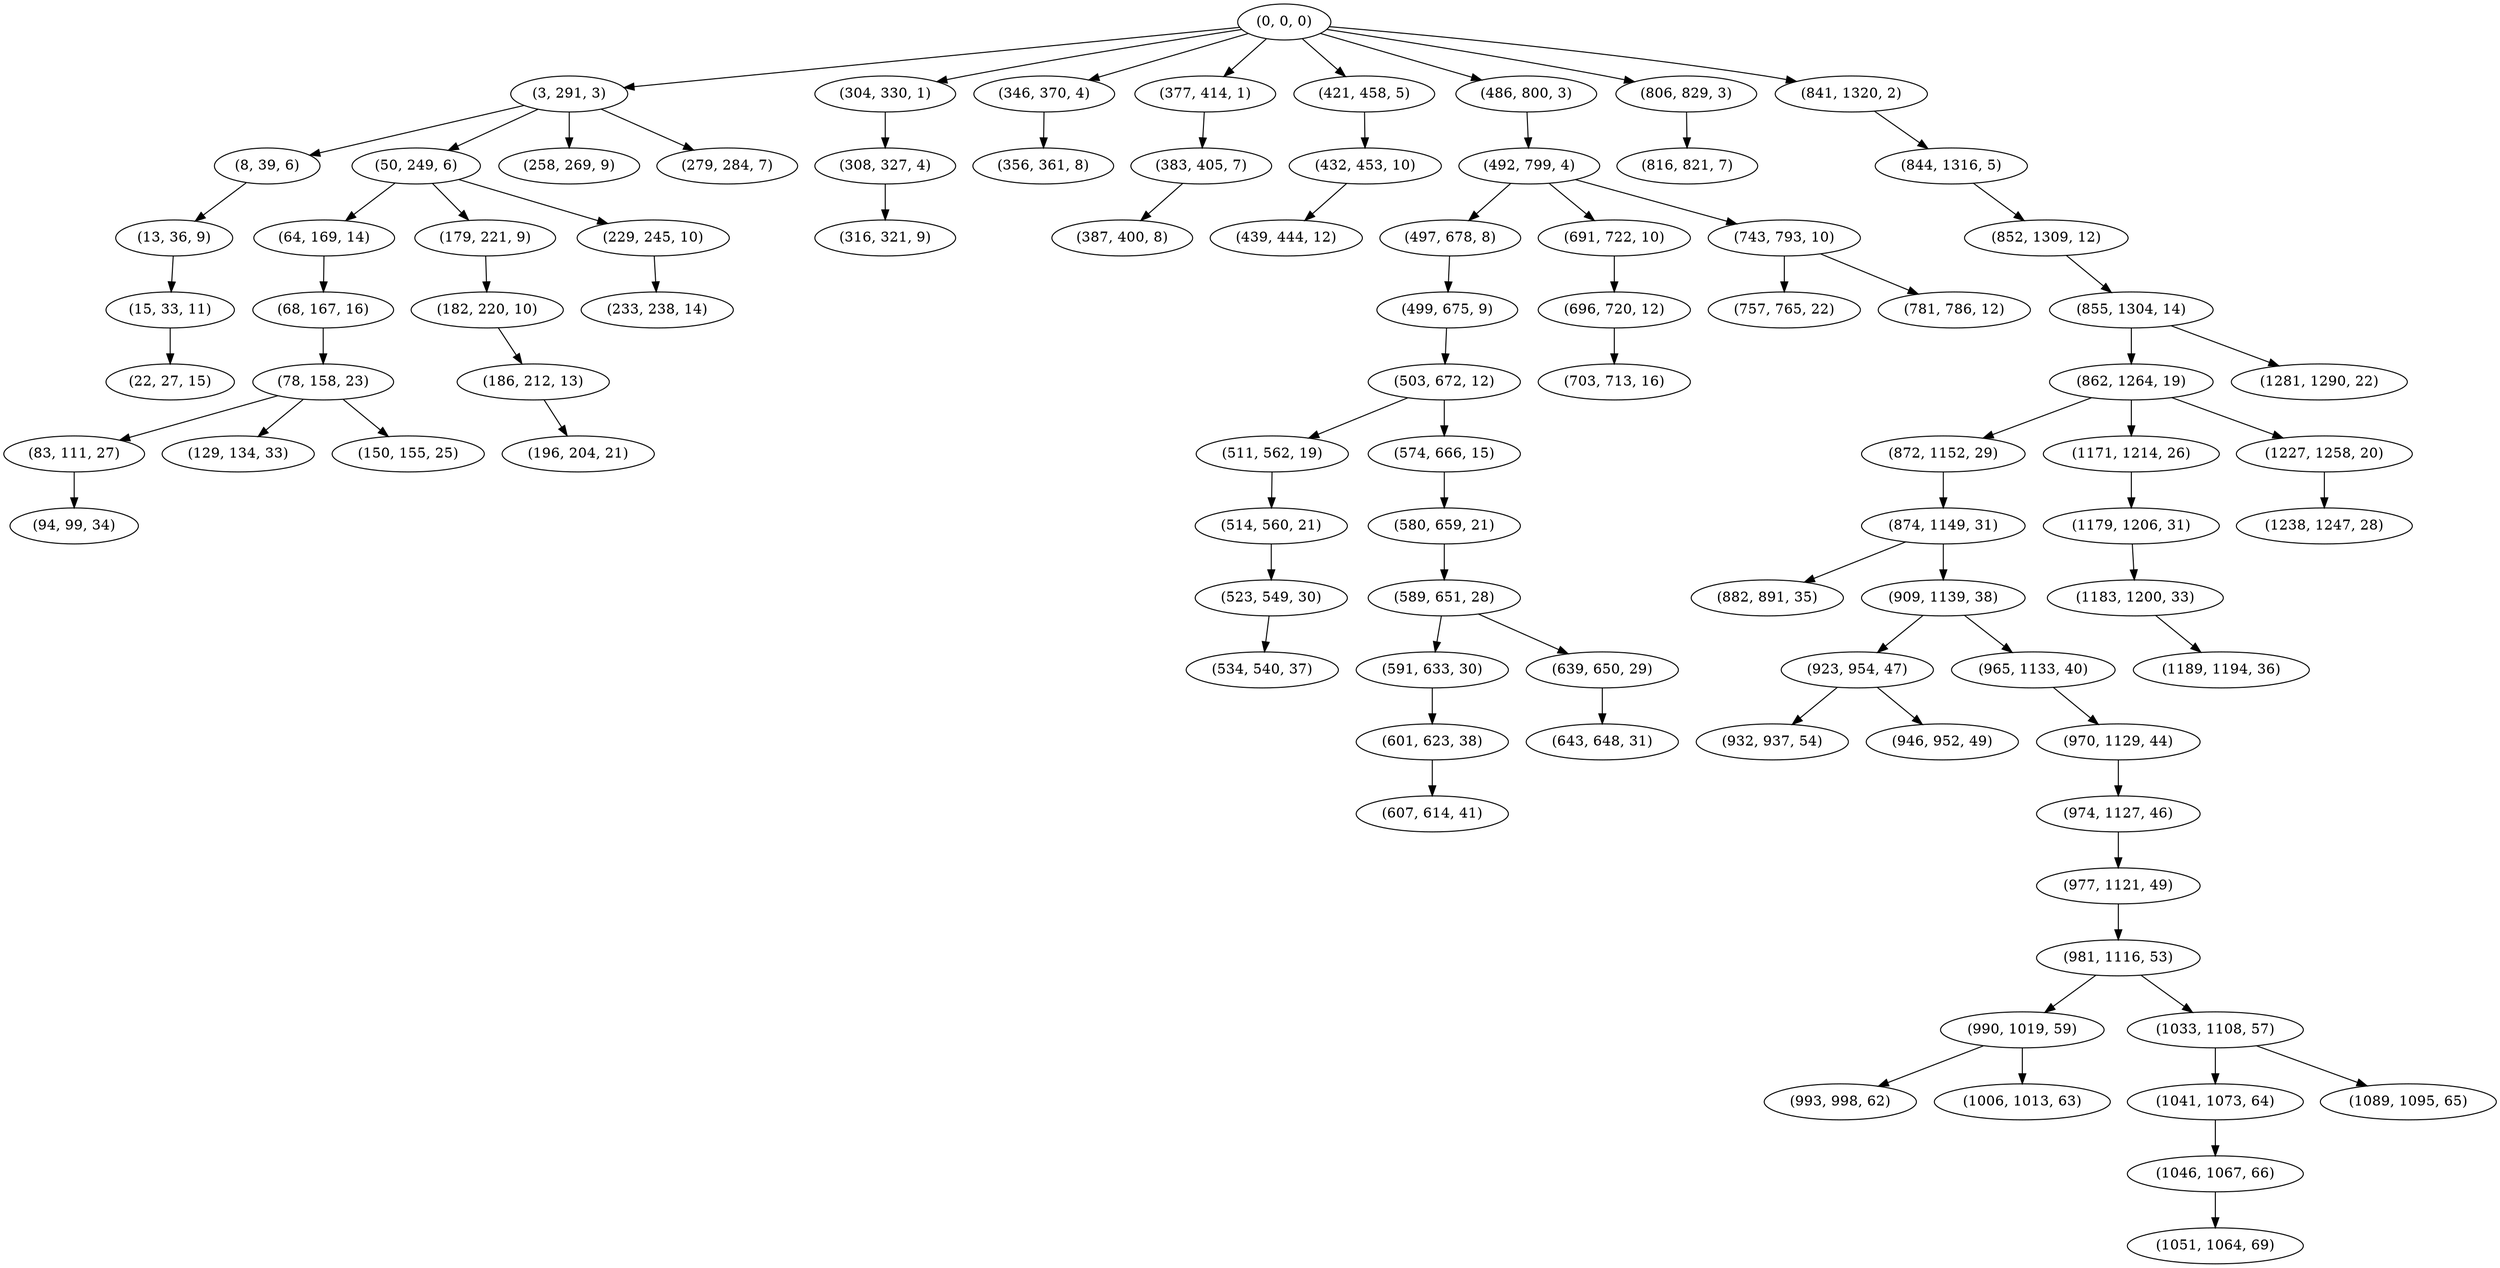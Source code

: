 digraph tree {
    "(0, 0, 0)";
    "(3, 291, 3)";
    "(8, 39, 6)";
    "(13, 36, 9)";
    "(15, 33, 11)";
    "(22, 27, 15)";
    "(50, 249, 6)";
    "(64, 169, 14)";
    "(68, 167, 16)";
    "(78, 158, 23)";
    "(83, 111, 27)";
    "(94, 99, 34)";
    "(129, 134, 33)";
    "(150, 155, 25)";
    "(179, 221, 9)";
    "(182, 220, 10)";
    "(186, 212, 13)";
    "(196, 204, 21)";
    "(229, 245, 10)";
    "(233, 238, 14)";
    "(258, 269, 9)";
    "(279, 284, 7)";
    "(304, 330, 1)";
    "(308, 327, 4)";
    "(316, 321, 9)";
    "(346, 370, 4)";
    "(356, 361, 8)";
    "(377, 414, 1)";
    "(383, 405, 7)";
    "(387, 400, 8)";
    "(421, 458, 5)";
    "(432, 453, 10)";
    "(439, 444, 12)";
    "(486, 800, 3)";
    "(492, 799, 4)";
    "(497, 678, 8)";
    "(499, 675, 9)";
    "(503, 672, 12)";
    "(511, 562, 19)";
    "(514, 560, 21)";
    "(523, 549, 30)";
    "(534, 540, 37)";
    "(574, 666, 15)";
    "(580, 659, 21)";
    "(589, 651, 28)";
    "(591, 633, 30)";
    "(601, 623, 38)";
    "(607, 614, 41)";
    "(639, 650, 29)";
    "(643, 648, 31)";
    "(691, 722, 10)";
    "(696, 720, 12)";
    "(703, 713, 16)";
    "(743, 793, 10)";
    "(757, 765, 22)";
    "(781, 786, 12)";
    "(806, 829, 3)";
    "(816, 821, 7)";
    "(841, 1320, 2)";
    "(844, 1316, 5)";
    "(852, 1309, 12)";
    "(855, 1304, 14)";
    "(862, 1264, 19)";
    "(872, 1152, 29)";
    "(874, 1149, 31)";
    "(882, 891, 35)";
    "(909, 1139, 38)";
    "(923, 954, 47)";
    "(932, 937, 54)";
    "(946, 952, 49)";
    "(965, 1133, 40)";
    "(970, 1129, 44)";
    "(974, 1127, 46)";
    "(977, 1121, 49)";
    "(981, 1116, 53)";
    "(990, 1019, 59)";
    "(993, 998, 62)";
    "(1006, 1013, 63)";
    "(1033, 1108, 57)";
    "(1041, 1073, 64)";
    "(1046, 1067, 66)";
    "(1051, 1064, 69)";
    "(1089, 1095, 65)";
    "(1171, 1214, 26)";
    "(1179, 1206, 31)";
    "(1183, 1200, 33)";
    "(1189, 1194, 36)";
    "(1227, 1258, 20)";
    "(1238, 1247, 28)";
    "(1281, 1290, 22)";
    "(0, 0, 0)" -> "(3, 291, 3)";
    "(0, 0, 0)" -> "(304, 330, 1)";
    "(0, 0, 0)" -> "(346, 370, 4)";
    "(0, 0, 0)" -> "(377, 414, 1)";
    "(0, 0, 0)" -> "(421, 458, 5)";
    "(0, 0, 0)" -> "(486, 800, 3)";
    "(0, 0, 0)" -> "(806, 829, 3)";
    "(0, 0, 0)" -> "(841, 1320, 2)";
    "(3, 291, 3)" -> "(8, 39, 6)";
    "(3, 291, 3)" -> "(50, 249, 6)";
    "(3, 291, 3)" -> "(258, 269, 9)";
    "(3, 291, 3)" -> "(279, 284, 7)";
    "(8, 39, 6)" -> "(13, 36, 9)";
    "(13, 36, 9)" -> "(15, 33, 11)";
    "(15, 33, 11)" -> "(22, 27, 15)";
    "(50, 249, 6)" -> "(64, 169, 14)";
    "(50, 249, 6)" -> "(179, 221, 9)";
    "(50, 249, 6)" -> "(229, 245, 10)";
    "(64, 169, 14)" -> "(68, 167, 16)";
    "(68, 167, 16)" -> "(78, 158, 23)";
    "(78, 158, 23)" -> "(83, 111, 27)";
    "(78, 158, 23)" -> "(129, 134, 33)";
    "(78, 158, 23)" -> "(150, 155, 25)";
    "(83, 111, 27)" -> "(94, 99, 34)";
    "(179, 221, 9)" -> "(182, 220, 10)";
    "(182, 220, 10)" -> "(186, 212, 13)";
    "(186, 212, 13)" -> "(196, 204, 21)";
    "(229, 245, 10)" -> "(233, 238, 14)";
    "(304, 330, 1)" -> "(308, 327, 4)";
    "(308, 327, 4)" -> "(316, 321, 9)";
    "(346, 370, 4)" -> "(356, 361, 8)";
    "(377, 414, 1)" -> "(383, 405, 7)";
    "(383, 405, 7)" -> "(387, 400, 8)";
    "(421, 458, 5)" -> "(432, 453, 10)";
    "(432, 453, 10)" -> "(439, 444, 12)";
    "(486, 800, 3)" -> "(492, 799, 4)";
    "(492, 799, 4)" -> "(497, 678, 8)";
    "(492, 799, 4)" -> "(691, 722, 10)";
    "(492, 799, 4)" -> "(743, 793, 10)";
    "(497, 678, 8)" -> "(499, 675, 9)";
    "(499, 675, 9)" -> "(503, 672, 12)";
    "(503, 672, 12)" -> "(511, 562, 19)";
    "(503, 672, 12)" -> "(574, 666, 15)";
    "(511, 562, 19)" -> "(514, 560, 21)";
    "(514, 560, 21)" -> "(523, 549, 30)";
    "(523, 549, 30)" -> "(534, 540, 37)";
    "(574, 666, 15)" -> "(580, 659, 21)";
    "(580, 659, 21)" -> "(589, 651, 28)";
    "(589, 651, 28)" -> "(591, 633, 30)";
    "(589, 651, 28)" -> "(639, 650, 29)";
    "(591, 633, 30)" -> "(601, 623, 38)";
    "(601, 623, 38)" -> "(607, 614, 41)";
    "(639, 650, 29)" -> "(643, 648, 31)";
    "(691, 722, 10)" -> "(696, 720, 12)";
    "(696, 720, 12)" -> "(703, 713, 16)";
    "(743, 793, 10)" -> "(757, 765, 22)";
    "(743, 793, 10)" -> "(781, 786, 12)";
    "(806, 829, 3)" -> "(816, 821, 7)";
    "(841, 1320, 2)" -> "(844, 1316, 5)";
    "(844, 1316, 5)" -> "(852, 1309, 12)";
    "(852, 1309, 12)" -> "(855, 1304, 14)";
    "(855, 1304, 14)" -> "(862, 1264, 19)";
    "(855, 1304, 14)" -> "(1281, 1290, 22)";
    "(862, 1264, 19)" -> "(872, 1152, 29)";
    "(862, 1264, 19)" -> "(1171, 1214, 26)";
    "(862, 1264, 19)" -> "(1227, 1258, 20)";
    "(872, 1152, 29)" -> "(874, 1149, 31)";
    "(874, 1149, 31)" -> "(882, 891, 35)";
    "(874, 1149, 31)" -> "(909, 1139, 38)";
    "(909, 1139, 38)" -> "(923, 954, 47)";
    "(909, 1139, 38)" -> "(965, 1133, 40)";
    "(923, 954, 47)" -> "(932, 937, 54)";
    "(923, 954, 47)" -> "(946, 952, 49)";
    "(965, 1133, 40)" -> "(970, 1129, 44)";
    "(970, 1129, 44)" -> "(974, 1127, 46)";
    "(974, 1127, 46)" -> "(977, 1121, 49)";
    "(977, 1121, 49)" -> "(981, 1116, 53)";
    "(981, 1116, 53)" -> "(990, 1019, 59)";
    "(981, 1116, 53)" -> "(1033, 1108, 57)";
    "(990, 1019, 59)" -> "(993, 998, 62)";
    "(990, 1019, 59)" -> "(1006, 1013, 63)";
    "(1033, 1108, 57)" -> "(1041, 1073, 64)";
    "(1033, 1108, 57)" -> "(1089, 1095, 65)";
    "(1041, 1073, 64)" -> "(1046, 1067, 66)";
    "(1046, 1067, 66)" -> "(1051, 1064, 69)";
    "(1171, 1214, 26)" -> "(1179, 1206, 31)";
    "(1179, 1206, 31)" -> "(1183, 1200, 33)";
    "(1183, 1200, 33)" -> "(1189, 1194, 36)";
    "(1227, 1258, 20)" -> "(1238, 1247, 28)";
}
